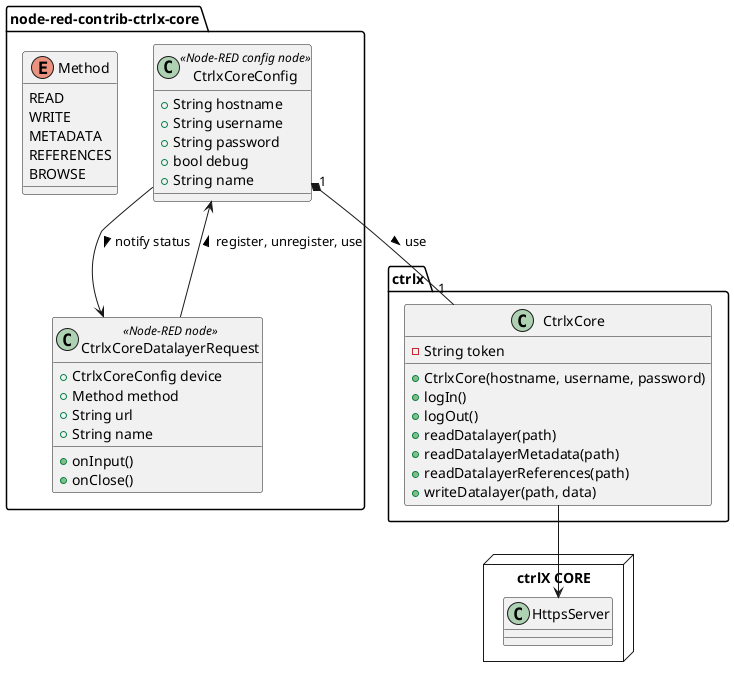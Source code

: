 @startuml Overview
skinparam componentStyle uml2

package ctrlx {

  class CtrlxCore
  {
    -String token
    +CtrlxCore(hostname, username, password)
    +logIn()
    +logOut()
    +readDatalayer(path)
    +readDatalayerMetadata(path)
    +readDatalayerReferences(path)
    +writeDatalayer(path, data)
  }

}

package node-red-contrib-ctrlx-core {

  class CtrlxCoreConfig << Node-RED config node >>
  {
    +String hostname
    +String username
    +String password
    +bool debug
    +String name
  }

  enum Method {
    READ
    WRITE
    METADATA
    REFERENCES
    BROWSE
  }

  class CtrlxCoreDatalayerRequest << Node-RED node >>
  {
    +CtrlxCoreConfig device
    +Method method
    +String url
    +String name
    +onInput()
    +onClose()
  }
}


package "ctrlX CORE" <<Node>> {
  class HttpsServer
}


CtrlxCoreConfig "1" *-- "1" CtrlxCore : use >

CtrlxCoreDatalayerRequest --> CtrlxCoreConfig : register, unregister, use >

CtrlxCoreConfig --> CtrlxCoreDatalayerRequest  : notify status >

CtrlxCore --> HttpsServer

@enduml
